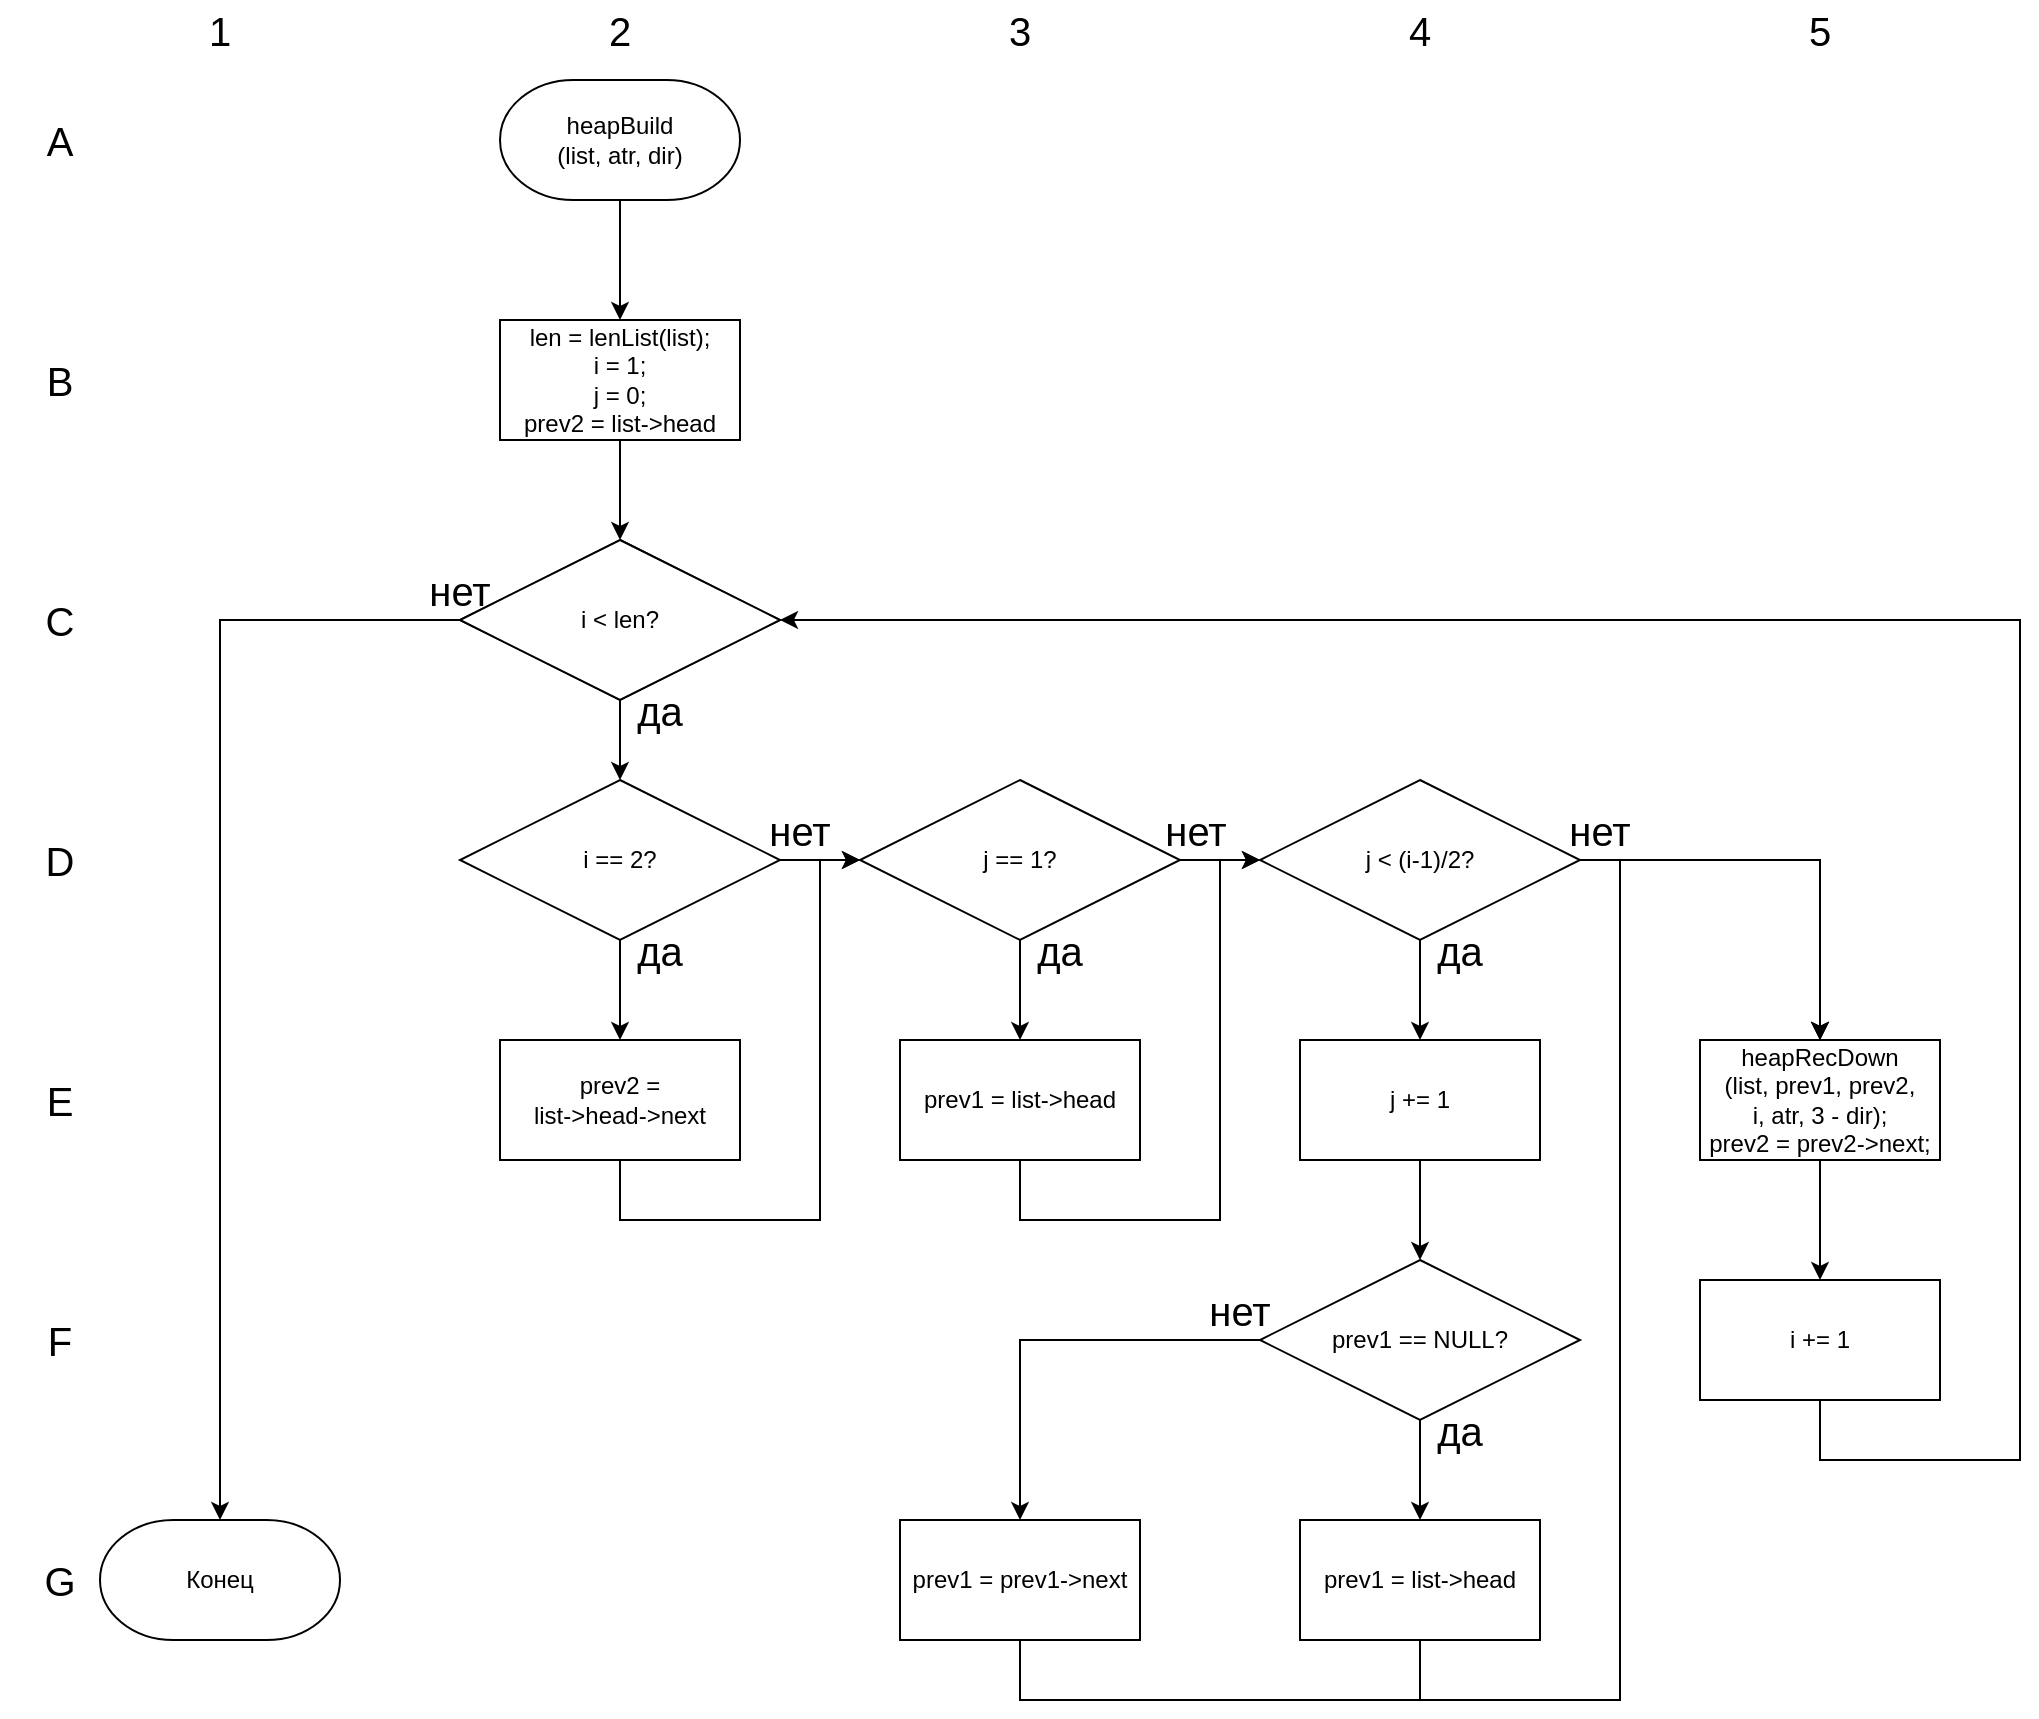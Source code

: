 <mxfile version="23.1.3" type="device">
  <diagram name="Страница — 1" id="fKBUCXl6949Xtr6X0akW">
    <mxGraphModel dx="2207" dy="838" grid="1" gridSize="10" guides="1" tooltips="1" connect="1" arrows="1" fold="1" page="1" pageScale="1" pageWidth="827" pageHeight="1169" math="0" shadow="0">
      <root>
        <mxCell id="0" />
        <mxCell id="1" parent="0" />
        <mxCell id="wD-DXvXVYZgzZNdiQsJs-2" value="" style="edgeStyle=orthogonalEdgeStyle;rounded=0;orthogonalLoop=1;jettySize=auto;html=1;" edge="1" parent="1" source="qY3sZJ4gQ_pa9tfZXsVX-1" target="wD-DXvXVYZgzZNdiQsJs-1">
          <mxGeometry relative="1" as="geometry" />
        </mxCell>
        <mxCell id="qY3sZJ4gQ_pa9tfZXsVX-1" value="heapBuild&lt;br&gt;(list, atr, dir)" style="strokeWidth=1;html=1;shape=mxgraph.flowchart.terminator;whiteSpace=wrap;" parent="1" vertex="1">
          <mxGeometry x="180" y="50" width="120" height="60" as="geometry" />
        </mxCell>
        <mxCell id="qY3sZJ4gQ_pa9tfZXsVX-28" value="&lt;span style=&quot;font-size: 20px;&quot;&gt;3&lt;/span&gt;" style="text;html=1;align=center;verticalAlign=middle;whiteSpace=wrap;rounded=0;" parent="1" vertex="1">
          <mxGeometry x="410" y="10" width="60" height="30" as="geometry" />
        </mxCell>
        <mxCell id="qY3sZJ4gQ_pa9tfZXsVX-29" value="&lt;span style=&quot;font-size: 20px;&quot;&gt;2&lt;/span&gt;" style="text;html=1;align=center;verticalAlign=middle;whiteSpace=wrap;rounded=0;" parent="1" vertex="1">
          <mxGeometry x="210" y="10" width="60" height="30" as="geometry" />
        </mxCell>
        <mxCell id="qY3sZJ4gQ_pa9tfZXsVX-30" value="&lt;span style=&quot;font-size: 20px;&quot;&gt;4&lt;/span&gt;" style="text;html=1;align=center;verticalAlign=middle;whiteSpace=wrap;rounded=0;" parent="1" vertex="1">
          <mxGeometry x="610" y="10" width="60" height="30" as="geometry" />
        </mxCell>
        <mxCell id="qY3sZJ4gQ_pa9tfZXsVX-31" value="&lt;span style=&quot;font-size: 20px;&quot;&gt;A&lt;/span&gt;" style="text;html=1;align=center;verticalAlign=middle;whiteSpace=wrap;rounded=0;" parent="1" vertex="1">
          <mxGeometry x="-70" y="65" width="60" height="30" as="geometry" />
        </mxCell>
        <mxCell id="qY3sZJ4gQ_pa9tfZXsVX-32" value="&lt;span style=&quot;font-size: 20px;&quot;&gt;B&lt;/span&gt;" style="text;html=1;align=center;verticalAlign=middle;whiteSpace=wrap;rounded=0;" parent="1" vertex="1">
          <mxGeometry x="-70" y="185" width="60" height="30" as="geometry" />
        </mxCell>
        <mxCell id="qY3sZJ4gQ_pa9tfZXsVX-33" value="&lt;span style=&quot;font-size: 20px;&quot;&gt;C&lt;/span&gt;" style="text;html=1;align=center;verticalAlign=middle;whiteSpace=wrap;rounded=0;" parent="1" vertex="1">
          <mxGeometry x="-70" y="305" width="60" height="30" as="geometry" />
        </mxCell>
        <mxCell id="qY3sZJ4gQ_pa9tfZXsVX-34" value="&lt;span style=&quot;font-size: 20px;&quot;&gt;D&lt;/span&gt;" style="text;html=1;align=center;verticalAlign=middle;whiteSpace=wrap;rounded=0;" parent="1" vertex="1">
          <mxGeometry x="-70" y="425" width="60" height="30" as="geometry" />
        </mxCell>
        <mxCell id="qY3sZJ4gQ_pa9tfZXsVX-35" value="&lt;span style=&quot;font-size: 20px;&quot;&gt;E&lt;/span&gt;" style="text;html=1;align=center;verticalAlign=middle;whiteSpace=wrap;rounded=0;" parent="1" vertex="1">
          <mxGeometry x="-70" y="545" width="60" height="30" as="geometry" />
        </mxCell>
        <mxCell id="qY3sZJ4gQ_pa9tfZXsVX-36" value="&lt;span style=&quot;font-size: 20px;&quot;&gt;F&lt;/span&gt;" style="text;html=1;align=center;verticalAlign=middle;whiteSpace=wrap;rounded=0;" parent="1" vertex="1">
          <mxGeometry x="-70" y="665" width="60" height="30" as="geometry" />
        </mxCell>
        <mxCell id="qY3sZJ4gQ_pa9tfZXsVX-75" value="&lt;span style=&quot;font-size: 20px;&quot;&gt;G&lt;/span&gt;" style="text;html=1;align=center;verticalAlign=middle;whiteSpace=wrap;rounded=0;" parent="1" vertex="1">
          <mxGeometry x="-70" y="785" width="60" height="30" as="geometry" />
        </mxCell>
        <mxCell id="qY3sZJ4gQ_pa9tfZXsVX-171" value="i &amp;lt; len?" style="rhombus;whiteSpace=wrap;html=1;" parent="1" vertex="1">
          <mxGeometry x="160" y="280" width="160" height="80" as="geometry" />
        </mxCell>
        <mxCell id="qY3sZJ4gQ_pa9tfZXsVX-172" value="&lt;font style=&quot;font-size: 20px;&quot;&gt;нет&lt;/font&gt;" style="text;html=1;align=center;verticalAlign=middle;whiteSpace=wrap;rounded=0;" parent="1" vertex="1">
          <mxGeometry x="300" y="410" width="60" height="30" as="geometry" />
        </mxCell>
        <mxCell id="wD-DXvXVYZgzZNdiQsJs-3" value="" style="edgeStyle=orthogonalEdgeStyle;rounded=0;orthogonalLoop=1;jettySize=auto;html=1;" edge="1" parent="1" source="wD-DXvXVYZgzZNdiQsJs-1" target="qY3sZJ4gQ_pa9tfZXsVX-171">
          <mxGeometry relative="1" as="geometry" />
        </mxCell>
        <mxCell id="wD-DXvXVYZgzZNdiQsJs-1" value="len = lenList(list);&lt;br&gt;i = 1;&lt;br&gt;j = 0;&lt;br&gt;prev2 = list-&amp;gt;head" style="rounded=0;whiteSpace=wrap;html=1;" vertex="1" parent="1">
          <mxGeometry x="180" y="170" width="120" height="60" as="geometry" />
        </mxCell>
        <mxCell id="wD-DXvXVYZgzZNdiQsJs-6" value="" style="edgeStyle=orthogonalEdgeStyle;rounded=0;orthogonalLoop=1;jettySize=auto;html=1;" edge="1" parent="1" source="wD-DXvXVYZgzZNdiQsJs-4" target="wD-DXvXVYZgzZNdiQsJs-5">
          <mxGeometry relative="1" as="geometry" />
        </mxCell>
        <mxCell id="wD-DXvXVYZgzZNdiQsJs-37" style="edgeStyle=orthogonalEdgeStyle;rounded=0;orthogonalLoop=1;jettySize=auto;html=1;" edge="1" parent="1" source="wD-DXvXVYZgzZNdiQsJs-4" target="wD-DXvXVYZgzZNdiQsJs-35">
          <mxGeometry relative="1" as="geometry" />
        </mxCell>
        <mxCell id="wD-DXvXVYZgzZNdiQsJs-4" value="i &amp;lt; len?" style="rhombus;whiteSpace=wrap;html=1;" vertex="1" parent="1">
          <mxGeometry x="160" y="280" width="160" height="80" as="geometry" />
        </mxCell>
        <mxCell id="wD-DXvXVYZgzZNdiQsJs-8" value="" style="edgeStyle=orthogonalEdgeStyle;rounded=0;orthogonalLoop=1;jettySize=auto;html=1;" edge="1" parent="1" source="wD-DXvXVYZgzZNdiQsJs-5" target="wD-DXvXVYZgzZNdiQsJs-7">
          <mxGeometry relative="1" as="geometry" />
        </mxCell>
        <mxCell id="wD-DXvXVYZgzZNdiQsJs-10" value="" style="edgeStyle=orthogonalEdgeStyle;rounded=0;orthogonalLoop=1;jettySize=auto;html=1;" edge="1" parent="1" source="wD-DXvXVYZgzZNdiQsJs-5" target="wD-DXvXVYZgzZNdiQsJs-9">
          <mxGeometry relative="1" as="geometry" />
        </mxCell>
        <mxCell id="wD-DXvXVYZgzZNdiQsJs-5" value="i == 2?" style="rhombus;whiteSpace=wrap;html=1;" vertex="1" parent="1">
          <mxGeometry x="160" y="400" width="160" height="80" as="geometry" />
        </mxCell>
        <mxCell id="wD-DXvXVYZgzZNdiQsJs-39" style="edgeStyle=orthogonalEdgeStyle;rounded=0;orthogonalLoop=1;jettySize=auto;html=1;" edge="1" parent="1" source="wD-DXvXVYZgzZNdiQsJs-7" target="wD-DXvXVYZgzZNdiQsJs-9">
          <mxGeometry relative="1" as="geometry">
            <Array as="points">
              <mxPoint x="240" y="620" />
              <mxPoint x="340" y="620" />
              <mxPoint x="340" y="440" />
            </Array>
          </mxGeometry>
        </mxCell>
        <mxCell id="wD-DXvXVYZgzZNdiQsJs-7" value="prev2 =&lt;br&gt;list-&amp;gt;head-&amp;gt;next" style="rounded=0;whiteSpace=wrap;html=1;" vertex="1" parent="1">
          <mxGeometry x="180" y="530" width="120" height="60" as="geometry" />
        </mxCell>
        <mxCell id="wD-DXvXVYZgzZNdiQsJs-12" value="" style="edgeStyle=orthogonalEdgeStyle;rounded=0;orthogonalLoop=1;jettySize=auto;html=1;" edge="1" parent="1" source="wD-DXvXVYZgzZNdiQsJs-9" target="wD-DXvXVYZgzZNdiQsJs-11">
          <mxGeometry relative="1" as="geometry" />
        </mxCell>
        <mxCell id="wD-DXvXVYZgzZNdiQsJs-14" value="" style="edgeStyle=orthogonalEdgeStyle;rounded=0;orthogonalLoop=1;jettySize=auto;html=1;" edge="1" parent="1" source="wD-DXvXVYZgzZNdiQsJs-9" target="wD-DXvXVYZgzZNdiQsJs-13">
          <mxGeometry relative="1" as="geometry" />
        </mxCell>
        <mxCell id="wD-DXvXVYZgzZNdiQsJs-9" value="j == 1?" style="rhombus;whiteSpace=wrap;html=1;" vertex="1" parent="1">
          <mxGeometry x="360" y="400" width="160" height="80" as="geometry" />
        </mxCell>
        <mxCell id="wD-DXvXVYZgzZNdiQsJs-40" style="edgeStyle=orthogonalEdgeStyle;rounded=0;orthogonalLoop=1;jettySize=auto;html=1;" edge="1" parent="1" source="wD-DXvXVYZgzZNdiQsJs-11" target="wD-DXvXVYZgzZNdiQsJs-13">
          <mxGeometry relative="1" as="geometry">
            <Array as="points">
              <mxPoint x="440" y="620" />
              <mxPoint x="540" y="620" />
              <mxPoint x="540" y="440" />
            </Array>
          </mxGeometry>
        </mxCell>
        <mxCell id="wD-DXvXVYZgzZNdiQsJs-11" value="prev1 = list-&amp;gt;head" style="rounded=0;whiteSpace=wrap;html=1;" vertex="1" parent="1">
          <mxGeometry x="380" y="530" width="120" height="60" as="geometry" />
        </mxCell>
        <mxCell id="wD-DXvXVYZgzZNdiQsJs-20" value="" style="edgeStyle=orthogonalEdgeStyle;rounded=0;orthogonalLoop=1;jettySize=auto;html=1;" edge="1" parent="1" source="wD-DXvXVYZgzZNdiQsJs-13" target="wD-DXvXVYZgzZNdiQsJs-19">
          <mxGeometry relative="1" as="geometry" />
        </mxCell>
        <mxCell id="wD-DXvXVYZgzZNdiQsJs-31" style="edgeStyle=orthogonalEdgeStyle;rounded=0;orthogonalLoop=1;jettySize=auto;html=1;" edge="1" parent="1" source="wD-DXvXVYZgzZNdiQsJs-13" target="wD-DXvXVYZgzZNdiQsJs-30">
          <mxGeometry relative="1" as="geometry" />
        </mxCell>
        <mxCell id="wD-DXvXVYZgzZNdiQsJs-13" value="j &amp;lt; (i-1)/2?" style="rhombus;whiteSpace=wrap;html=1;" vertex="1" parent="1">
          <mxGeometry x="560" y="400" width="160" height="80" as="geometry" />
        </mxCell>
        <mxCell id="wD-DXvXVYZgzZNdiQsJs-15" value="&lt;font style=&quot;font-size: 20px;&quot;&gt;нет&lt;/font&gt;" style="text;html=1;align=center;verticalAlign=middle;whiteSpace=wrap;rounded=0;" vertex="1" parent="1">
          <mxGeometry x="498" y="410" width="60" height="30" as="geometry" />
        </mxCell>
        <mxCell id="wD-DXvXVYZgzZNdiQsJs-16" value="&lt;font style=&quot;font-size: 20px;&quot;&gt;да&lt;/font&gt;" style="text;html=1;align=center;verticalAlign=middle;whiteSpace=wrap;rounded=0;" vertex="1" parent="1">
          <mxGeometry x="230" y="470" width="60" height="30" as="geometry" />
        </mxCell>
        <mxCell id="wD-DXvXVYZgzZNdiQsJs-17" value="&lt;font style=&quot;font-size: 20px;&quot;&gt;да&lt;/font&gt;" style="text;html=1;align=center;verticalAlign=middle;whiteSpace=wrap;rounded=0;" vertex="1" parent="1">
          <mxGeometry x="430" y="470" width="60" height="30" as="geometry" />
        </mxCell>
        <mxCell id="wD-DXvXVYZgzZNdiQsJs-18" value="&lt;font style=&quot;font-size: 20px;&quot;&gt;да&lt;/font&gt;" style="text;html=1;align=center;verticalAlign=middle;whiteSpace=wrap;rounded=0;" vertex="1" parent="1">
          <mxGeometry x="230" y="350" width="60" height="30" as="geometry" />
        </mxCell>
        <mxCell id="wD-DXvXVYZgzZNdiQsJs-24" value="" style="edgeStyle=orthogonalEdgeStyle;rounded=0;orthogonalLoop=1;jettySize=auto;html=1;" edge="1" parent="1" source="wD-DXvXVYZgzZNdiQsJs-19" target="wD-DXvXVYZgzZNdiQsJs-21">
          <mxGeometry relative="1" as="geometry" />
        </mxCell>
        <mxCell id="wD-DXvXVYZgzZNdiQsJs-19" value="j += 1" style="rounded=0;whiteSpace=wrap;html=1;" vertex="1" parent="1">
          <mxGeometry x="580" y="530" width="120" height="60" as="geometry" />
        </mxCell>
        <mxCell id="wD-DXvXVYZgzZNdiQsJs-25" value="" style="edgeStyle=orthogonalEdgeStyle;rounded=0;orthogonalLoop=1;jettySize=auto;html=1;" edge="1" parent="1" source="wD-DXvXVYZgzZNdiQsJs-21" target="wD-DXvXVYZgzZNdiQsJs-22">
          <mxGeometry relative="1" as="geometry" />
        </mxCell>
        <mxCell id="wD-DXvXVYZgzZNdiQsJs-26" style="edgeStyle=orthogonalEdgeStyle;rounded=0;orthogonalLoop=1;jettySize=auto;html=1;" edge="1" parent="1" source="wD-DXvXVYZgzZNdiQsJs-21" target="wD-DXvXVYZgzZNdiQsJs-23">
          <mxGeometry relative="1" as="geometry" />
        </mxCell>
        <mxCell id="wD-DXvXVYZgzZNdiQsJs-21" value="prev1 == NULL?" style="rhombus;whiteSpace=wrap;html=1;" vertex="1" parent="1">
          <mxGeometry x="560" y="640" width="160" height="80" as="geometry" />
        </mxCell>
        <mxCell id="wD-DXvXVYZgzZNdiQsJs-41" style="edgeStyle=orthogonalEdgeStyle;rounded=0;orthogonalLoop=1;jettySize=auto;html=1;" edge="1" parent="1" source="wD-DXvXVYZgzZNdiQsJs-22" target="wD-DXvXVYZgzZNdiQsJs-30">
          <mxGeometry relative="1" as="geometry">
            <Array as="points">
              <mxPoint x="640" y="860" />
              <mxPoint x="740" y="860" />
              <mxPoint x="740" y="440" />
              <mxPoint x="840" y="440" />
            </Array>
          </mxGeometry>
        </mxCell>
        <mxCell id="wD-DXvXVYZgzZNdiQsJs-22" value="prev1 = list-&amp;gt;head" style="rounded=0;whiteSpace=wrap;html=1;" vertex="1" parent="1">
          <mxGeometry x="580" y="770" width="120" height="60" as="geometry" />
        </mxCell>
        <mxCell id="wD-DXvXVYZgzZNdiQsJs-42" style="edgeStyle=orthogonalEdgeStyle;rounded=0;orthogonalLoop=1;jettySize=auto;html=1;" edge="1" parent="1" source="wD-DXvXVYZgzZNdiQsJs-23" target="wD-DXvXVYZgzZNdiQsJs-30">
          <mxGeometry relative="1" as="geometry">
            <Array as="points">
              <mxPoint x="440" y="860" />
              <mxPoint x="740" y="860" />
              <mxPoint x="740" y="440" />
              <mxPoint x="840" y="440" />
            </Array>
          </mxGeometry>
        </mxCell>
        <mxCell id="wD-DXvXVYZgzZNdiQsJs-23" value="prev1 = prev1-&amp;gt;next" style="rounded=0;whiteSpace=wrap;html=1;" vertex="1" parent="1">
          <mxGeometry x="380" y="770" width="120" height="60" as="geometry" />
        </mxCell>
        <mxCell id="wD-DXvXVYZgzZNdiQsJs-27" value="&lt;font style=&quot;font-size: 20px;&quot;&gt;да&lt;/font&gt;" style="text;html=1;align=center;verticalAlign=middle;whiteSpace=wrap;rounded=0;" vertex="1" parent="1">
          <mxGeometry x="630" y="470" width="60" height="30" as="geometry" />
        </mxCell>
        <mxCell id="wD-DXvXVYZgzZNdiQsJs-28" value="&lt;font style=&quot;font-size: 20px;&quot;&gt;да&lt;/font&gt;" style="text;html=1;align=center;verticalAlign=middle;whiteSpace=wrap;rounded=0;" vertex="1" parent="1">
          <mxGeometry x="630" y="710" width="60" height="30" as="geometry" />
        </mxCell>
        <mxCell id="wD-DXvXVYZgzZNdiQsJs-29" value="&lt;font style=&quot;font-size: 20px;&quot;&gt;нет&lt;/font&gt;" style="text;html=1;align=center;verticalAlign=middle;whiteSpace=wrap;rounded=0;" vertex="1" parent="1">
          <mxGeometry x="520" y="650" width="60" height="30" as="geometry" />
        </mxCell>
        <mxCell id="wD-DXvXVYZgzZNdiQsJs-34" value="" style="edgeStyle=orthogonalEdgeStyle;rounded=0;orthogonalLoop=1;jettySize=auto;html=1;" edge="1" parent="1" source="wD-DXvXVYZgzZNdiQsJs-30" target="wD-DXvXVYZgzZNdiQsJs-32">
          <mxGeometry relative="1" as="geometry" />
        </mxCell>
        <mxCell id="wD-DXvXVYZgzZNdiQsJs-30" value="heapRecDown&lt;br&gt;(list, prev1, prev2,&lt;br&gt;i, atr, 3 - dir);&lt;br&gt;prev2 = prev2-&amp;gt;next;" style="rounded=0;whiteSpace=wrap;html=1;" vertex="1" parent="1">
          <mxGeometry x="780" y="530" width="120" height="60" as="geometry" />
        </mxCell>
        <mxCell id="wD-DXvXVYZgzZNdiQsJs-44" style="edgeStyle=orthogonalEdgeStyle;rounded=0;orthogonalLoop=1;jettySize=auto;html=1;" edge="1" parent="1" source="wD-DXvXVYZgzZNdiQsJs-32" target="wD-DXvXVYZgzZNdiQsJs-4">
          <mxGeometry relative="1" as="geometry">
            <Array as="points">
              <mxPoint x="840" y="740" />
              <mxPoint x="940" y="740" />
              <mxPoint x="940" y="320" />
            </Array>
          </mxGeometry>
        </mxCell>
        <mxCell id="wD-DXvXVYZgzZNdiQsJs-32" value="i += 1" style="rounded=0;whiteSpace=wrap;html=1;" vertex="1" parent="1">
          <mxGeometry x="780" y="650" width="120" height="60" as="geometry" />
        </mxCell>
        <mxCell id="wD-DXvXVYZgzZNdiQsJs-35" value="Конец" style="strokeWidth=1;html=1;shape=mxgraph.flowchart.terminator;whiteSpace=wrap;" vertex="1" parent="1">
          <mxGeometry x="-20" y="770" width="120" height="60" as="geometry" />
        </mxCell>
        <mxCell id="wD-DXvXVYZgzZNdiQsJs-36" value="&lt;span style=&quot;font-size: 20px;&quot;&gt;1&lt;/span&gt;" style="text;html=1;align=center;verticalAlign=middle;whiteSpace=wrap;rounded=0;" vertex="1" parent="1">
          <mxGeometry x="10" y="10" width="60" height="30" as="geometry" />
        </mxCell>
        <mxCell id="wD-DXvXVYZgzZNdiQsJs-38" value="&lt;font style=&quot;font-size: 20px;&quot;&gt;нет&lt;/font&gt;" style="text;html=1;align=center;verticalAlign=middle;whiteSpace=wrap;rounded=0;" vertex="1" parent="1">
          <mxGeometry x="130" y="290" width="60" height="30" as="geometry" />
        </mxCell>
        <mxCell id="wD-DXvXVYZgzZNdiQsJs-43" value="&lt;font style=&quot;font-size: 20px;&quot;&gt;нет&lt;/font&gt;" style="text;html=1;align=center;verticalAlign=middle;whiteSpace=wrap;rounded=0;" vertex="1" parent="1">
          <mxGeometry x="700" y="410" width="60" height="30" as="geometry" />
        </mxCell>
        <mxCell id="wD-DXvXVYZgzZNdiQsJs-45" value="&lt;span style=&quot;font-size: 20px;&quot;&gt;5&lt;/span&gt;" style="text;html=1;align=center;verticalAlign=middle;whiteSpace=wrap;rounded=0;" vertex="1" parent="1">
          <mxGeometry x="810" y="10" width="60" height="30" as="geometry" />
        </mxCell>
      </root>
    </mxGraphModel>
  </diagram>
</mxfile>
